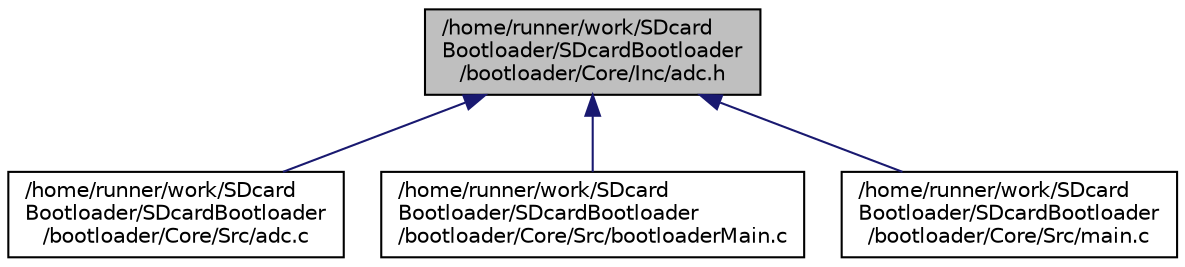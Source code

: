 digraph "/home/runner/work/SDcardBootloader/SDcardBootloader/bootloader/Core/Inc/adc.h"
{
 // LATEX_PDF_SIZE
  edge [fontname="Helvetica",fontsize="10",labelfontname="Helvetica",labelfontsize="10"];
  node [fontname="Helvetica",fontsize="10",shape=record];
  Node1 [label="/home/runner/work/SDcard\lBootloader/SDcardBootloader\l/bootloader/Core/Inc/adc.h",height=0.2,width=0.4,color="black", fillcolor="grey75", style="filled", fontcolor="black",tooltip="This file contains all the function prototypes for the adc.c file."];
  Node1 -> Node2 [dir="back",color="midnightblue",fontsize="10",style="solid",fontname="Helvetica"];
  Node2 [label="/home/runner/work/SDcard\lBootloader/SDcardBootloader\l/bootloader/Core/Src/adc.c",height=0.2,width=0.4,color="black", fillcolor="white", style="filled",URL="$adc_8c.html",tooltip="This file provides code for the configuration of the ADC instances."];
  Node1 -> Node3 [dir="back",color="midnightblue",fontsize="10",style="solid",fontname="Helvetica"];
  Node3 [label="/home/runner/work/SDcard\lBootloader/SDcardBootloader\l/bootloader/Core/Src/bootloaderMain.c",height=0.2,width=0.4,color="black", fillcolor="white", style="filled",URL="$bootloader_main_8c.html",tooltip=" "];
  Node1 -> Node4 [dir="back",color="midnightblue",fontsize="10",style="solid",fontname="Helvetica"];
  Node4 [label="/home/runner/work/SDcard\lBootloader/SDcardBootloader\l/bootloader/Core/Src/main.c",height=0.2,width=0.4,color="black", fillcolor="white", style="filled",URL="$main_8c.html",tooltip=": Main program body"];
}
